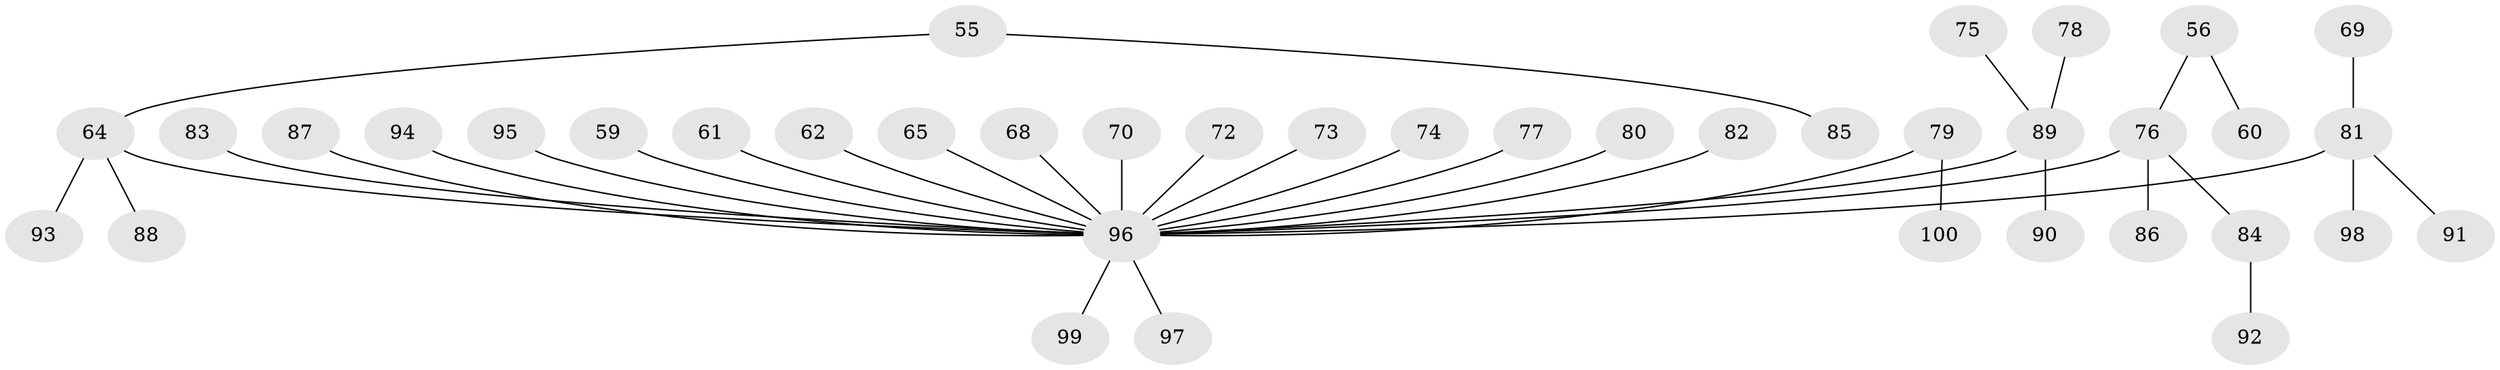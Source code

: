 // original degree distribution, {5: 0.04, 6: 0.01, 4: 0.09, 3: 0.08, 2: 0.22, 1: 0.54, 7: 0.02}
// Generated by graph-tools (version 1.1) at 2025/56/03/04/25 21:56:00]
// undirected, 40 vertices, 39 edges
graph export_dot {
graph [start="1"]
  node [color=gray90,style=filled];
  55;
  56 [super="+33+35"];
  59;
  60;
  61;
  62;
  64 [super="+5"];
  65;
  68;
  69;
  70;
  72;
  73;
  74;
  75;
  76 [super="+14+19"];
  77;
  78;
  79;
  80;
  81 [super="+66"];
  82;
  83;
  84;
  85;
  86;
  87;
  88;
  89 [super="+58"];
  90;
  91;
  92;
  93;
  94;
  95;
  96 [super="+36+71+51+25+21+37+39+38+31+42+63+43+48+44+67+45+46+47+49+52+53"];
  97;
  98 [super="+18+22+30"];
  99;
  100;
  55 -- 85;
  55 -- 64;
  56 -- 76;
  56 -- 60;
  59 -- 96;
  61 -- 96;
  62 -- 96;
  64 -- 88;
  64 -- 93;
  64 -- 96;
  65 -- 96;
  68 -- 96;
  69 -- 81;
  70 -- 96;
  72 -- 96;
  73 -- 96;
  74 -- 96;
  75 -- 89;
  76 -- 84;
  76 -- 86;
  76 -- 96;
  77 -- 96;
  78 -- 89;
  79 -- 100;
  79 -- 96;
  80 -- 96;
  81 -- 96;
  81 -- 98;
  81 -- 91;
  82 -- 96;
  83 -- 96;
  84 -- 92;
  87 -- 96;
  89 -- 96;
  89 -- 90;
  94 -- 96;
  95 -- 96;
  96 -- 97;
  96 -- 99;
}
